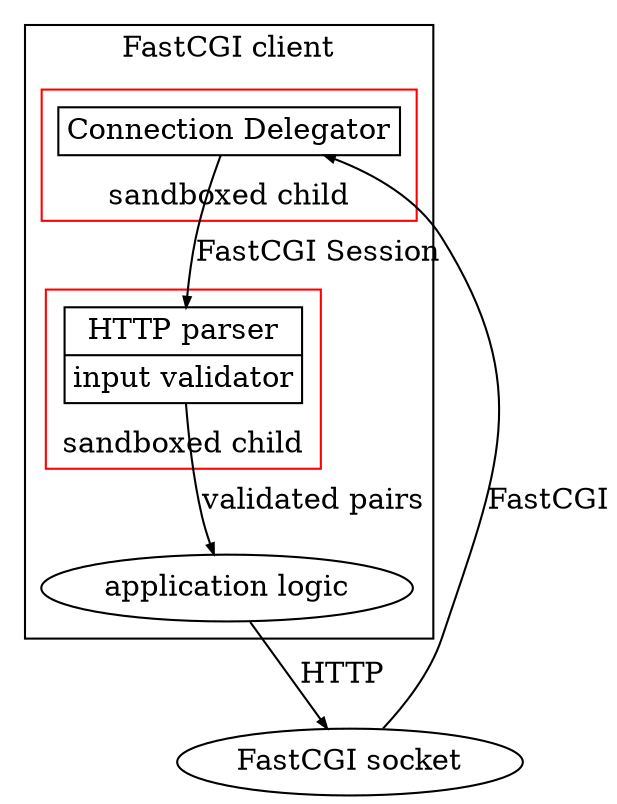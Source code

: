 digraph {
	node [shape="ellipse"; width="0"; height="0"; margin="0.05,0.05"];
	edge [arrowsize="0.5";];

	subgraph cluster0 {
		color="black";
		client [label="application logic"];
		subgraph cluster1 {
			parser [shape="record"; label="{ HTTP parser | input validator }"];
			color="red";
			label="sandboxed child";
			labelloc="b";
		}
		subgraph cluster2 {
			delegator [shape="record"; label="{ Connection Delegator }"];
			color="red";
			label="sandboxed child";
			labelloc="b";
		}
		label="FastCGI client";
	}
	evil [label="FastCGI socket"];

	delegator -> parser [label="FastCGI Session"];
	parser -> client [label="validated pairs"];
	evil -> delegator [label="FastCGI"];
	client -> evil [label="HTTP"];
}
